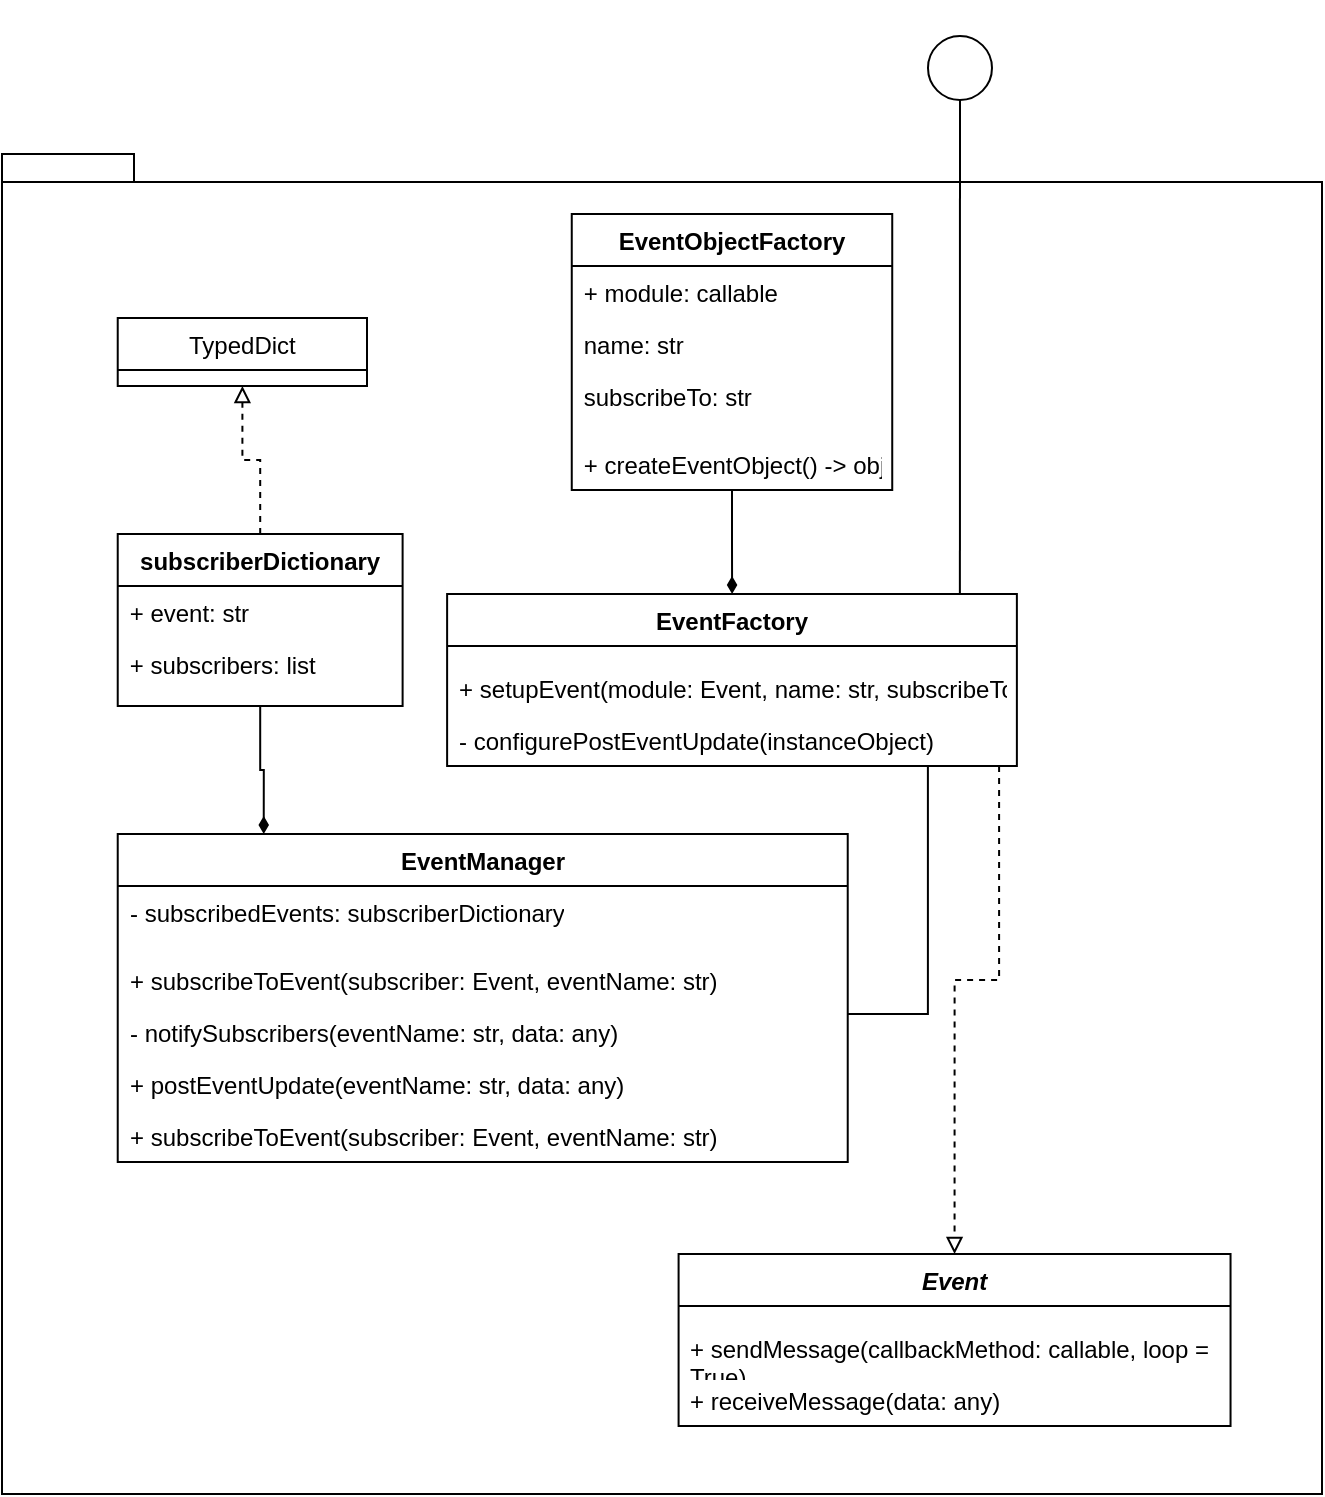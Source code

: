 <mxfile version="20.5.3" type="embed"><diagram name="Seite-1" id="7ZUZYtHRUKzuWcFqMMXY"><mxGraphModel dx="871" dy="1720" grid="1" gridSize="10" guides="1" tooltips="1" connect="1" arrows="1" fold="1" page="1" pageScale="1" pageWidth="827" pageHeight="1169" math="0" shadow="0"><root><mxCell id="0"/><mxCell id="1" parent="0"/><mxCell id="44" value="" style="group" vertex="1" connectable="0" parent="1"><mxGeometry x="110" y="60" width="660" height="730" as="geometry"/></mxCell><mxCell id="40" value="" style="shape=folder;fontStyle=1;spacingTop=10;tabWidth=40;tabHeight=14;tabPosition=left;html=1;container=0;" vertex="1" parent="44"><mxGeometry y="60" width="660" height="670" as="geometry"/></mxCell><mxCell id="GFcY7IKzWbNjV1WnlHu0-1" value="EventManager" style="swimlane;fontStyle=1;align=center;verticalAlign=top;childLayout=stackLayout;horizontal=1;startSize=26;horizontalStack=0;resizeParent=1;resizeParentMax=0;resizeLast=0;collapsible=1;marginBottom=0;whiteSpace=wrap;html=1;container=0;" parent="44" vertex="1"><mxGeometry x="57.866" y="400" width="365.0" height="164" as="geometry"/></mxCell><mxCell id="8" style="edgeStyle=orthogonalEdgeStyle;rounded=0;orthogonalLoop=1;jettySize=auto;html=1;endArrow=diamondThin;endFill=1;entryX=0.2;entryY=0;entryDx=0;entryDy=0;entryPerimeter=0;" edge="1" parent="44" source="3" target="GFcY7IKzWbNjV1WnlHu0-1"><mxGeometry relative="1" as="geometry"/></mxCell><mxCell id="3" value="subscriberDictionary" style="swimlane;fontStyle=1;align=center;verticalAlign=top;childLayout=stackLayout;horizontal=1;startSize=26;horizontalStack=0;resizeParent=1;resizeParentMax=0;resizeLast=0;collapsible=1;marginBottom=0;container=0;" vertex="1" parent="44"><mxGeometry x="57.866" y="250" width="142.439" height="86" as="geometry"/></mxCell><mxCell id="13" value="EventObjectFactory" style="swimlane;fontStyle=1;align=center;verticalAlign=top;childLayout=stackLayout;horizontal=1;startSize=26;horizontalStack=0;resizeParent=1;resizeParentMax=0;resizeLast=0;collapsible=1;marginBottom=0;container=0;" vertex="1" parent="44"><mxGeometry x="284.878" y="90" width="160.244" height="138" as="geometry"/></mxCell><mxCell id="32" style="edgeStyle=orthogonalEdgeStyle;rounded=0;orthogonalLoop=1;jettySize=auto;html=1;endArrow=none;endFill=0;" edge="1" parent="44" source="19" target="GFcY7IKzWbNjV1WnlHu0-1"><mxGeometry relative="1" as="geometry"><Array as="points"><mxPoint x="462.927" y="490"/></Array></mxGeometry></mxCell><mxCell id="19" value="EventFactory" style="swimlane;fontStyle=1;align=center;verticalAlign=top;childLayout=stackLayout;horizontal=1;startSize=26;horizontalStack=0;resizeParent=1;resizeParentMax=0;resizeLast=0;collapsible=1;marginBottom=0;container=0;" vertex="1" parent="44"><mxGeometry x="222.561" y="280" width="284.878" height="86" as="geometry"/></mxCell><mxCell id="26" style="edgeStyle=orthogonalEdgeStyle;rounded=0;orthogonalLoop=1;jettySize=auto;html=1;endArrow=diamondThin;endFill=1;" edge="1" parent="44" source="13" target="19"><mxGeometry relative="1" as="geometry"/></mxCell><mxCell id="27" value="TypedDict" style="swimlane;fontStyle=0;childLayout=stackLayout;horizontal=1;startSize=26;fillColor=none;horizontalStack=0;resizeParent=1;resizeParentMax=0;resizeLast=0;collapsible=1;marginBottom=0;container=0;" vertex="1" parent="44"><mxGeometry x="57.866" y="142" width="124.634" height="34" as="geometry"/></mxCell><mxCell id="31" style="edgeStyle=orthogonalEdgeStyle;rounded=0;orthogonalLoop=1;jettySize=auto;html=1;endArrow=block;endFill=0;dashed=1;" edge="1" parent="44" source="3" target="27"><mxGeometry relative="1" as="geometry"/></mxCell><mxCell id="33" value="Event" style="swimlane;fontStyle=3;align=center;verticalAlign=top;childLayout=stackLayout;horizontal=1;startSize=26;horizontalStack=0;resizeParent=1;resizeParentMax=0;resizeLast=0;collapsible=1;marginBottom=0;container=0;" vertex="1" parent="44"><mxGeometry x="338.293" y="610" width="275.976" height="86" as="geometry"/></mxCell><mxCell id="39" style="edgeStyle=orthogonalEdgeStyle;rounded=0;orthogonalLoop=1;jettySize=auto;html=1;entryX=0.5;entryY=0;entryDx=0;entryDy=0;endArrow=block;endFill=0;dashed=1;" edge="1" parent="44" source="19" target="33"><mxGeometry relative="1" as="geometry"><Array as="points"><mxPoint x="498.537" y="473"/><mxPoint x="476.28" y="473"/></Array></mxGeometry></mxCell><mxCell id="GFcY7IKzWbNjV1WnlHu0-2" value="- subscribedEvents: subscriberDictionary" style="text;strokeColor=none;fillColor=none;align=left;verticalAlign=top;spacingLeft=4;spacingRight=4;overflow=hidden;rotatable=0;points=[[0,0.5],[1,0.5]];portConstraint=eastwest;whiteSpace=wrap;html=1;container=0;" parent="44" vertex="1"><mxGeometry x="57.866" y="426" width="365.0" height="26" as="geometry"/></mxCell><mxCell id="GFcY7IKzWbNjV1WnlHu0-3" value="" style="line;strokeWidth=1;fillColor=none;align=left;verticalAlign=middle;spacingTop=-1;spacingLeft=3;spacingRight=3;rotatable=0;labelPosition=right;points=[];portConstraint=eastwest;strokeColor=inherit;container=0;" parent="44" vertex="1"><mxGeometry x="57.866" y="452" width="365.0" height="8" as="geometry"/></mxCell><mxCell id="GFcY7IKzWbNjV1WnlHu0-4" value="+ subscribeToEvent(subscriber: Event, eventName: str)" style="text;strokeColor=none;fillColor=none;align=left;verticalAlign=top;spacingLeft=4;spacingRight=4;overflow=hidden;rotatable=0;points=[[0,0.5],[1,0.5]];portConstraint=eastwest;whiteSpace=wrap;html=1;container=0;" parent="44" vertex="1"><mxGeometry x="57.866" y="460" width="365.0" height="26" as="geometry"/></mxCell><mxCell id="GFcY7IKzWbNjV1WnlHu0-5" value="- notifySubscribers(eventName: str, data: any)" style="text;strokeColor=none;fillColor=none;align=left;verticalAlign=top;spacingLeft=4;spacingRight=4;overflow=hidden;rotatable=0;points=[[0,0.5],[1,0.5]];portConstraint=eastwest;whiteSpace=wrap;html=1;container=0;" parent="44" vertex="1"><mxGeometry x="57.866" y="486" width="365.0" height="26" as="geometry"/></mxCell><mxCell id="GFcY7IKzWbNjV1WnlHu0-6" value="+ postEventUpdate(eventName: str, data: any)&lt;br&gt;" style="text;strokeColor=none;fillColor=none;align=left;verticalAlign=top;spacingLeft=4;spacingRight=4;overflow=hidden;rotatable=0;points=[[0,0.5],[1,0.5]];portConstraint=eastwest;whiteSpace=wrap;html=1;container=0;" parent="44" vertex="1"><mxGeometry x="57.866" y="512" width="365.0" height="26" as="geometry"/></mxCell><mxCell id="2" value="+ subscribeToEvent(subscriber: Event, eventName: str)" style="text;strokeColor=none;fillColor=none;align=left;verticalAlign=top;spacingLeft=4;spacingRight=4;overflow=hidden;rotatable=0;points=[[0,0.5],[1,0.5]];portConstraint=eastwest;whiteSpace=wrap;html=1;container=0;" vertex="1" parent="44"><mxGeometry x="57.866" y="538" width="365.0" height="26" as="geometry"/></mxCell><mxCell id="4" value="+ event: str" style="text;strokeColor=none;fillColor=none;align=left;verticalAlign=top;spacingLeft=4;spacingRight=4;overflow=hidden;rotatable=0;points=[[0,0.5],[1,0.5]];portConstraint=eastwest;container=0;" vertex="1" parent="44"><mxGeometry x="57.866" y="276" width="142.439" height="26" as="geometry"/></mxCell><mxCell id="7" value="+ subscribers: list" style="text;strokeColor=none;fillColor=none;align=left;verticalAlign=top;spacingLeft=4;spacingRight=4;overflow=hidden;rotatable=0;points=[[0,0.5],[1,0.5]];portConstraint=eastwest;container=0;" vertex="1" parent="44"><mxGeometry x="57.866" y="302" width="142.439" height="26" as="geometry"/></mxCell><mxCell id="5" value="" style="line;strokeWidth=1;fillColor=none;align=left;verticalAlign=middle;spacingTop=-1;spacingLeft=3;spacingRight=3;rotatable=0;labelPosition=right;points=[];portConstraint=eastwest;strokeColor=inherit;container=0;" vertex="1" parent="44"><mxGeometry x="57.866" y="328" width="142.439" height="8" as="geometry"/></mxCell><mxCell id="14" value="+ module: callable" style="text;strokeColor=none;fillColor=none;align=left;verticalAlign=top;spacingLeft=4;spacingRight=4;overflow=hidden;rotatable=0;points=[[0,0.5],[1,0.5]];portConstraint=eastwest;container=0;" vertex="1" parent="44"><mxGeometry x="284.878" y="116" width="160.244" height="26" as="geometry"/></mxCell><mxCell id="17" value="name: str" style="text;strokeColor=none;fillColor=none;align=left;verticalAlign=top;spacingLeft=4;spacingRight=4;overflow=hidden;rotatable=0;points=[[0,0.5],[1,0.5]];portConstraint=eastwest;container=0;" vertex="1" parent="44"><mxGeometry x="284.878" y="142" width="160.244" height="26" as="geometry"/></mxCell><mxCell id="18" value="subscribeTo: str" style="text;strokeColor=none;fillColor=none;align=left;verticalAlign=top;spacingLeft=4;spacingRight=4;overflow=hidden;rotatable=0;points=[[0,0.5],[1,0.5]];portConstraint=eastwest;container=0;" vertex="1" parent="44"><mxGeometry x="284.878" y="168" width="160.244" height="26" as="geometry"/></mxCell><mxCell id="15" value="" style="line;strokeWidth=1;fillColor=none;align=left;verticalAlign=middle;spacingTop=-1;spacingLeft=3;spacingRight=3;rotatable=0;labelPosition=right;points=[];portConstraint=eastwest;strokeColor=inherit;container=0;" vertex="1" parent="44"><mxGeometry x="284.878" y="194" width="160.244" height="8" as="geometry"/></mxCell><mxCell id="16" value="+ createEventObject() -&gt; object" style="text;strokeColor=none;fillColor=none;align=left;verticalAlign=top;spacingLeft=4;spacingRight=4;overflow=hidden;rotatable=0;points=[[0,0.5],[1,0.5]];portConstraint=eastwest;container=0;" vertex="1" parent="44"><mxGeometry x="284.878" y="202" width="160.244" height="26" as="geometry"/></mxCell><mxCell id="23" value="" style="line;strokeWidth=1;fillColor=none;align=left;verticalAlign=middle;spacingTop=-1;spacingLeft=3;spacingRight=3;rotatable=0;labelPosition=right;points=[];portConstraint=eastwest;strokeColor=inherit;container=0;" vertex="1" parent="44"><mxGeometry x="222.561" y="306" width="284.878" height="8" as="geometry"/></mxCell><mxCell id="24" value="+ setupEvent(module: Event, name: str, subscribeTo: str) " style="text;strokeColor=none;fillColor=none;align=left;verticalAlign=top;spacingLeft=4;spacingRight=4;overflow=hidden;rotatable=0;points=[[0,0.5],[1,0.5]];portConstraint=eastwest;container=0;" vertex="1" parent="44"><mxGeometry x="222.561" y="314" width="284.878" height="26" as="geometry"/></mxCell><mxCell id="25" value="- configurePostEventUpdate(instanceObject)" style="text;strokeColor=none;fillColor=none;align=left;verticalAlign=top;spacingLeft=4;spacingRight=4;overflow=hidden;rotatable=0;points=[[0,0.5],[1,0.5]];portConstraint=eastwest;container=0;" vertex="1" parent="44"><mxGeometry x="222.561" y="340" width="284.878" height="26" as="geometry"/></mxCell><mxCell id="36" value="" style="line;strokeWidth=1;fillColor=none;align=left;verticalAlign=middle;spacingTop=-1;spacingLeft=3;spacingRight=3;rotatable=0;labelPosition=right;points=[];portConstraint=eastwest;strokeColor=inherit;container=0;" vertex="1" parent="44"><mxGeometry x="338.293" y="636" width="275.976" height="8" as="geometry"/></mxCell><mxCell id="37" value="+ sendMessage(callbackMethod: callable, loop = True)" style="text;strokeColor=none;fillColor=none;align=left;verticalAlign=top;spacingLeft=4;spacingRight=4;overflow=hidden;rotatable=0;points=[[0,0.5],[1,0.5]];portConstraint=eastwest;whiteSpace=wrap;html=1;container=0;" vertex="1" parent="44"><mxGeometry x="338.293" y="644" width="275.976" height="26" as="geometry"/></mxCell><mxCell id="38" value="+ receiveMessage(data: any)" style="text;strokeColor=none;fillColor=none;align=left;verticalAlign=top;spacingLeft=4;spacingRight=4;overflow=hidden;rotatable=0;points=[[0,0.5],[1,0.5]];portConstraint=eastwest;whiteSpace=wrap;html=1;container=0;" vertex="1" parent="44"><mxGeometry x="338.293" y="670" width="275.976" height="26" as="geometry"/></mxCell><mxCell id="43" value="" style="html=1;verticalAlign=bottom;labelBackgroundColor=none;endArrow=circle;endFill=0;endSize=15;rounded=0;jumpSize=9;startSize=13;exitX=0.9;exitY=-0.006;exitDx=0;exitDy=0;exitPerimeter=0;" edge="1" parent="44" source="19"><mxGeometry width="160" relative="1" as="geometry"><mxPoint x="590" y="-10" as="sourcePoint"/><mxPoint x="479" as="targetPoint"/></mxGeometry></mxCell></root></mxGraphModel></diagram></mxfile>